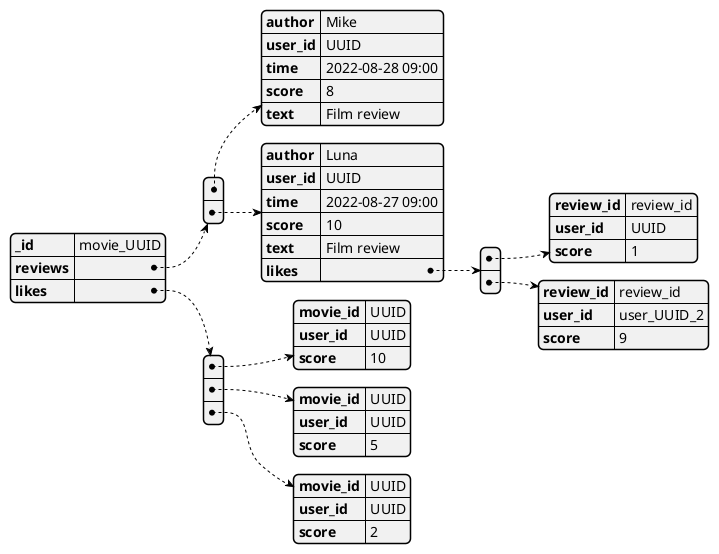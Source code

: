@startjson
{
"_id": "movie_UUID",
"reviews": [
{
"author": "Mike",
"user_id": "UUID",
"time": "2022-08-28 09:00",
"score": "8",
"text": "Film review"
},
{
"author": "Luna",
"user_id": "UUID",
"time": "2022-08-27 09:00",
"score": "10",
"text": "Film review",
"likes": [
    {   
        "review_id": "review_id",
        "user_id": "UUID",
        "score": 1
    }, 
    {
        "review_id": "review_id",
        "user_id": "user_UUID_2",
        "score": 9
    }
]
}
],
"likes": [
    {
        "movie_id": "UUID",
        "user_id": "UUID",
        "score": 10
    },
    {
        "movie_id": "UUID",
        "user_id": "UUID",
        "score": 5
    },
    {
        "movie_id": "UUID",
        "user_id": "UUID",
        "score": 2
    }
]
}
@endjson

